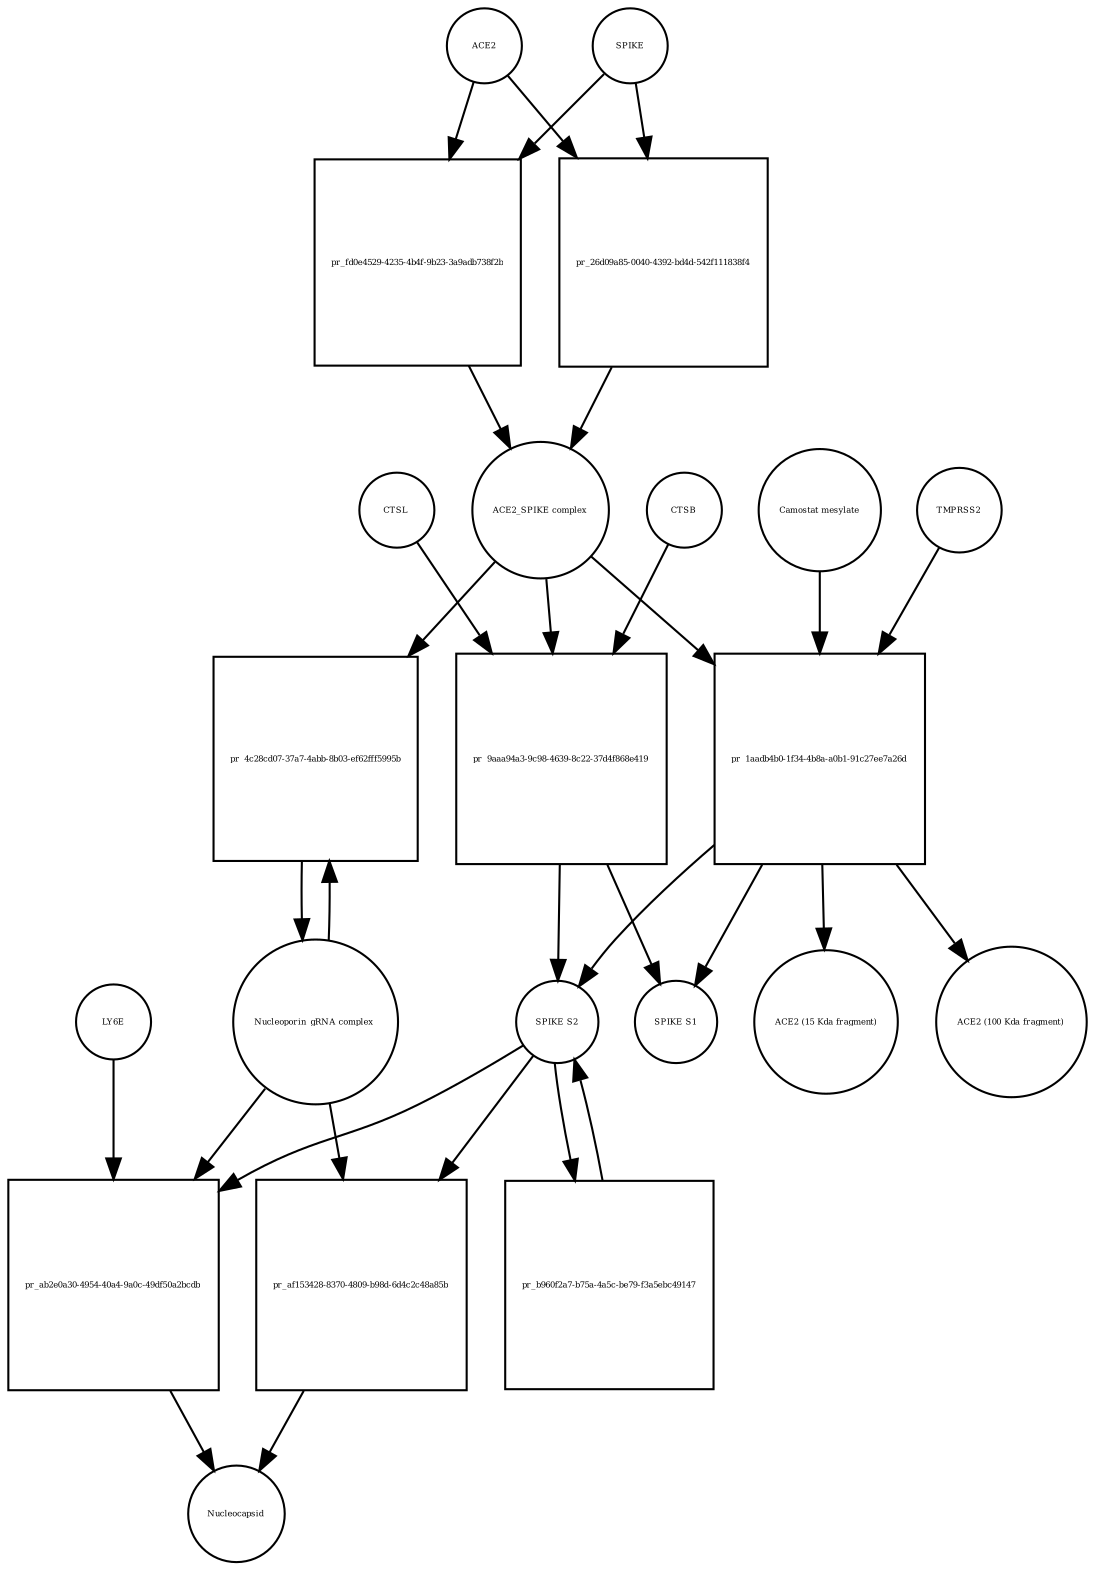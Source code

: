 strict digraph  {
ACE2 [annotation="", bipartite=0, cls=macromolecule, fontsize=4, label=ACE2, shape=circle];
"pr_fd0e4529-4235-4b4f-9b23-3a9adb738f2b" [annotation="", bipartite=1, cls=process, fontsize=4, label="pr_fd0e4529-4235-4b4f-9b23-3a9adb738f2b", shape=square];
"ACE2_SPIKE complex" [annotation="", bipartite=0, cls=complex, fontsize=4, label="ACE2_SPIKE complex", shape=circle];
SPIKE [annotation="", bipartite=0, cls="macromolecule multimer", fontsize=4, label=SPIKE, shape=circle];
"Nucleoporin_gRNA complex " [annotation="", bipartite=0, cls=complex, fontsize=4, label="Nucleoporin_gRNA complex ", shape=circle];
"pr_4c28cd07-37a7-4abb-8b03-ef62fff5995b" [annotation="", bipartite=1, cls=process, fontsize=4, label="pr_4c28cd07-37a7-4abb-8b03-ef62fff5995b", shape=square];
"pr_9aaa94a3-9c98-4639-8c22-37d4f868e419" [annotation="", bipartite=1, cls=process, fontsize=4, label="pr_9aaa94a3-9c98-4639-8c22-37d4f868e419", shape=square];
"SPIKE S2" [annotation="", bipartite=0, cls=macromolecule, fontsize=4, label="SPIKE S2", shape=circle];
CTSB [annotation="", bipartite=0, cls=macromolecule, fontsize=4, label=CTSB, shape=circle];
CTSL [annotation="", bipartite=0, cls=macromolecule, fontsize=4, label=CTSL, shape=circle];
"SPIKE S1" [annotation="", bipartite=0, cls=macromolecule, fontsize=4, label="SPIKE S1", shape=circle];
"pr_1aadb4b0-1f34-4b8a-a0b1-91c27ee7a26d" [annotation="", bipartite=1, cls=process, fontsize=4, label="pr_1aadb4b0-1f34-4b8a-a0b1-91c27ee7a26d", shape=square];
TMPRSS2 [annotation="", bipartite=0, cls=macromolecule, fontsize=4, label=TMPRSS2, shape=circle];
"Camostat mesylate" [annotation="urn_miriam_pubchem.compound_2536", bipartite=0, cls="simple chemical", fontsize=4, label="Camostat mesylate", shape=circle];
"ACE2 (15 Kda fragment)" [annotation="", bipartite=0, cls=macromolecule, fontsize=4, label="ACE2 (15 Kda fragment)", shape=circle];
"ACE2 (100 Kda fragment)" [annotation="", bipartite=0, cls=macromolecule, fontsize=4, label="ACE2 (100 Kda fragment)", shape=circle];
"pr_26d09a85-0040-4392-bd4d-542f111838f4" [annotation="", bipartite=1, cls=process, fontsize=4, label="pr_26d09a85-0040-4392-bd4d-542f111838f4", shape=square];
"pr_ab2e0a30-4954-40a4-9a0c-49df50a2bcdb" [annotation="", bipartite=1, cls=process, fontsize=4, label="pr_ab2e0a30-4954-40a4-9a0c-49df50a2bcdb", shape=square];
Nucleocapsid [annotation="", bipartite=0, cls=complex, fontsize=4, label=Nucleocapsid, shape=circle];
LY6E [annotation="", bipartite=0, cls=macromolecule, fontsize=4, label=LY6E, shape=circle];
"pr_b960f2a7-b75a-4a5c-be79-f3a5ebc49147" [annotation="", bipartite=1, cls=process, fontsize=4, label="pr_b960f2a7-b75a-4a5c-be79-f3a5ebc49147", shape=square];
"pr_af153428-8370-4809-b98d-6d4c2c48a85b" [annotation="", bipartite=1, cls=process, fontsize=4, label="pr_af153428-8370-4809-b98d-6d4c2c48a85b", shape=square];
ACE2 -> "pr_fd0e4529-4235-4b4f-9b23-3a9adb738f2b"  [annotation="", interaction_type=consumption];
ACE2 -> "pr_26d09a85-0040-4392-bd4d-542f111838f4"  [annotation="", interaction_type=consumption];
"pr_fd0e4529-4235-4b4f-9b23-3a9adb738f2b" -> "ACE2_SPIKE complex"  [annotation="", interaction_type=production];
"ACE2_SPIKE complex" -> "pr_4c28cd07-37a7-4abb-8b03-ef62fff5995b"  [annotation="urn_miriam_pubmed_32142651|urn_miriam_pubmed_32094589", interaction_type=stimulation];
"ACE2_SPIKE complex" -> "pr_9aaa94a3-9c98-4639-8c22-37d4f868e419"  [annotation="", interaction_type=consumption];
"ACE2_SPIKE complex" -> "pr_1aadb4b0-1f34-4b8a-a0b1-91c27ee7a26d"  [annotation="", interaction_type=consumption];
SPIKE -> "pr_fd0e4529-4235-4b4f-9b23-3a9adb738f2b"  [annotation="", interaction_type=consumption];
SPIKE -> "pr_26d09a85-0040-4392-bd4d-542f111838f4"  [annotation="", interaction_type=consumption];
"Nucleoporin_gRNA complex " -> "pr_4c28cd07-37a7-4abb-8b03-ef62fff5995b"  [annotation="", interaction_type=consumption];
"Nucleoporin_gRNA complex " -> "pr_ab2e0a30-4954-40a4-9a0c-49df50a2bcdb"  [annotation="", interaction_type=consumption];
"Nucleoporin_gRNA complex " -> "pr_af153428-8370-4809-b98d-6d4c2c48a85b"  [annotation="", interaction_type=consumption];
"pr_4c28cd07-37a7-4abb-8b03-ef62fff5995b" -> "Nucleoporin_gRNA complex "  [annotation="", interaction_type=production];
"pr_9aaa94a3-9c98-4639-8c22-37d4f868e419" -> "SPIKE S2"  [annotation="", interaction_type=production];
"pr_9aaa94a3-9c98-4639-8c22-37d4f868e419" -> "SPIKE S1"  [annotation="", interaction_type=production];
"SPIKE S2" -> "pr_ab2e0a30-4954-40a4-9a0c-49df50a2bcdb"  [annotation="urn_miriam_doi_10.1101%2F2020.03.05.979260|urn_miriam_doi_10.1101%2F2020.04.02.021469", interaction_type=stimulation];
"SPIKE S2" -> "pr_b960f2a7-b75a-4a5c-be79-f3a5ebc49147"  [annotation="", interaction_type=consumption];
"SPIKE S2" -> "pr_af153428-8370-4809-b98d-6d4c2c48a85b"  [annotation="", interaction_type=stimulation];
CTSB -> "pr_9aaa94a3-9c98-4639-8c22-37d4f868e419"  [annotation=urn_miriam_pubmed_32142651, interaction_type=catalysis];
CTSL -> "pr_9aaa94a3-9c98-4639-8c22-37d4f868e419"  [annotation=urn_miriam_pubmed_32142651, interaction_type=catalysis];
"pr_1aadb4b0-1f34-4b8a-a0b1-91c27ee7a26d" -> "SPIKE S2"  [annotation="", interaction_type=production];
"pr_1aadb4b0-1f34-4b8a-a0b1-91c27ee7a26d" -> "SPIKE S1"  [annotation="", interaction_type=production];
"pr_1aadb4b0-1f34-4b8a-a0b1-91c27ee7a26d" -> "ACE2 (15 Kda fragment)"  [annotation="", interaction_type=production];
"pr_1aadb4b0-1f34-4b8a-a0b1-91c27ee7a26d" -> "ACE2 (100 Kda fragment)"  [annotation="", interaction_type=production];
TMPRSS2 -> "pr_1aadb4b0-1f34-4b8a-a0b1-91c27ee7a26d"  [annotation="urn_miriam_pubmed_32142651|urn_miriam_pubmed_32094589|urn_miriam_pubmed_24227843", interaction_type=catalysis];
"Camostat mesylate" -> "pr_1aadb4b0-1f34-4b8a-a0b1-91c27ee7a26d"  [annotation="urn_miriam_pubmed_32142651|urn_miriam_pubmed_32094589|urn_miriam_pubmed_24227843", interaction_type=inhibition];
"pr_26d09a85-0040-4392-bd4d-542f111838f4" -> "ACE2_SPIKE complex"  [annotation="", interaction_type=production];
"pr_ab2e0a30-4954-40a4-9a0c-49df50a2bcdb" -> Nucleocapsid  [annotation="", interaction_type=production];
LY6E -> "pr_ab2e0a30-4954-40a4-9a0c-49df50a2bcdb"  [annotation="urn_miriam_doi_10.1101%2F2020.03.05.979260|urn_miriam_doi_10.1101%2F2020.04.02.021469", interaction_type=inhibition];
"pr_b960f2a7-b75a-4a5c-be79-f3a5ebc49147" -> "SPIKE S2"  [annotation="", interaction_type=production];
"pr_af153428-8370-4809-b98d-6d4c2c48a85b" -> Nucleocapsid  [annotation="", interaction_type=production];
}
